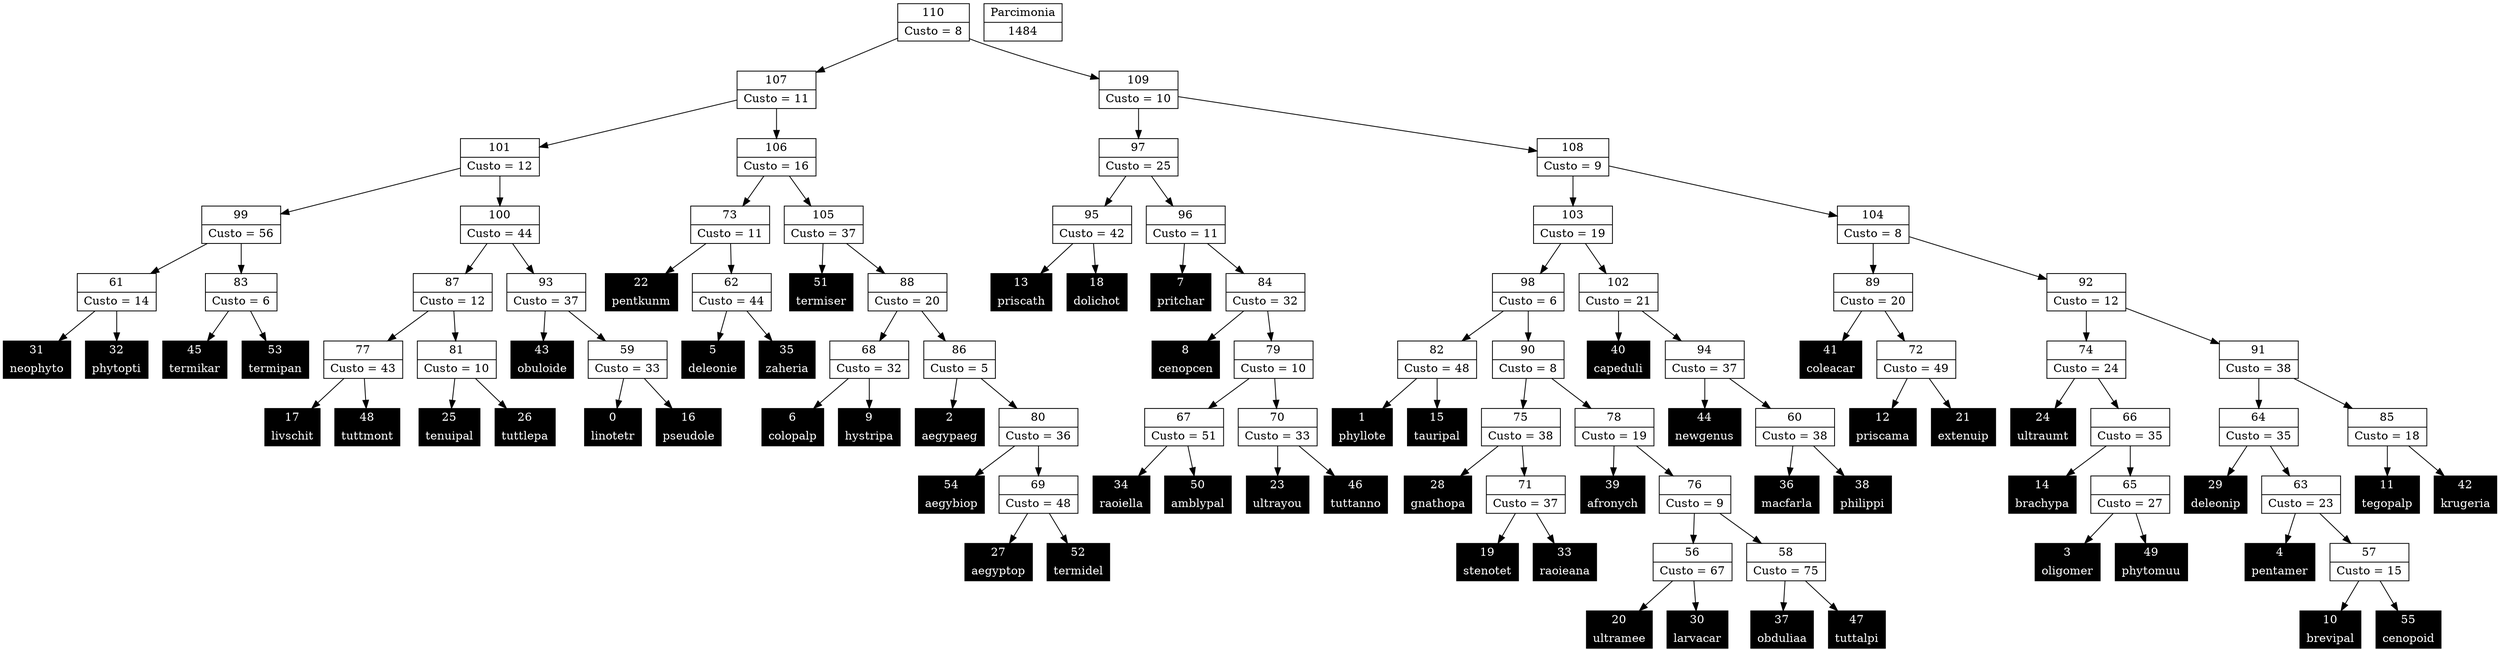 Digraph G {
0 [shape="record", label="{0 | linotetr}",style=filled, color=black, fontcolor=white,fontsize=14, height=0.5]
1 [shape="record", label="{1 | phyllote}",style=filled, color=black, fontcolor=white,fontsize=14, height=0.5]
2 [shape="record", label="{2 | aegypaeg}",style=filled, color=black, fontcolor=white,fontsize=14, height=0.5]
3 [shape="record", label="{3 | oligomer}",style=filled, color=black, fontcolor=white,fontsize=14, height=0.5]
4 [shape="record", label="{4 | pentamer}",style=filled, color=black, fontcolor=white,fontsize=14, height=0.5]
5 [shape="record", label="{5 | deleonie}",style=filled, color=black, fontcolor=white,fontsize=14, height=0.5]
6 [shape="record", label="{6 | colopalp}",style=filled, color=black, fontcolor=white,fontsize=14, height=0.5]
7 [shape="record", label="{7 | pritchar}",style=filled, color=black, fontcolor=white,fontsize=14, height=0.5]
8 [shape="record", label="{8 | cenopcen}",style=filled, color=black, fontcolor=white,fontsize=14, height=0.5]
9 [shape="record", label="{9 | hystripa}",style=filled, color=black, fontcolor=white,fontsize=14, height=0.5]
10 [shape="record", label="{10 | brevipal}",style=filled, color=black, fontcolor=white,fontsize=14, height=0.5]
11 [shape="record", label="{11 | tegopalp}",style=filled, color=black, fontcolor=white,fontsize=14, height=0.5]
12 [shape="record", label="{12 | priscama}",style=filled, color=black, fontcolor=white,fontsize=14, height=0.5]
13 [shape="record", label="{13 | priscath}",style=filled, color=black, fontcolor=white,fontsize=14, height=0.5]
14 [shape="record", label="{14 | brachypa}",style=filled, color=black, fontcolor=white,fontsize=14, height=0.5]
15 [shape="record", label="{15 | tauripal}",style=filled, color=black, fontcolor=white,fontsize=14, height=0.5]
16 [shape="record", label="{16 | pseudole}",style=filled, color=black, fontcolor=white,fontsize=14, height=0.5]
17 [shape="record", label="{17 | livschit}",style=filled, color=black, fontcolor=white,fontsize=14, height=0.5]
18 [shape="record", label="{18 | dolichot}",style=filled, color=black, fontcolor=white,fontsize=14, height=0.5]
19 [shape="record", label="{19 | stenotet}",style=filled, color=black, fontcolor=white,fontsize=14, height=0.5]
20 [shape="record", label="{20 | ultramee}",style=filled, color=black, fontcolor=white,fontsize=14, height=0.5]
21 [shape="record", label="{21 | extenuip}",style=filled, color=black, fontcolor=white,fontsize=14, height=0.5]
22 [shape="record", label="{22 | pentkunm}",style=filled, color=black, fontcolor=white,fontsize=14, height=0.5]
23 [shape="record", label="{23 | ultrayou}",style=filled, color=black, fontcolor=white,fontsize=14, height=0.5]
24 [shape="record", label="{24 | ultraumt}",style=filled, color=black, fontcolor=white,fontsize=14, height=0.5]
25 [shape="record", label="{25 | tenuipal}",style=filled, color=black, fontcolor=white,fontsize=14, height=0.5]
26 [shape="record", label="{26 | tuttlepa}",style=filled, color=black, fontcolor=white,fontsize=14, height=0.5]
27 [shape="record", label="{27 | aegyptop}",style=filled, color=black, fontcolor=white,fontsize=14, height=0.5]
28 [shape="record", label="{28 | gnathopa}",style=filled, color=black, fontcolor=white,fontsize=14, height=0.5]
29 [shape="record", label="{29 | deleonip}",style=filled, color=black, fontcolor=white,fontsize=14, height=0.5]
30 [shape="record", label="{30 | larvacar}",style=filled, color=black, fontcolor=white,fontsize=14, height=0.5]
31 [shape="record", label="{31 | neophyto}",style=filled, color=black, fontcolor=white,fontsize=14, height=0.5]
32 [shape="record", label="{32 | phytopti}",style=filled, color=black, fontcolor=white,fontsize=14, height=0.5]
33 [shape="record", label="{33 | raoieana}",style=filled, color=black, fontcolor=white,fontsize=14, height=0.5]
34 [shape="record", label="{34 | raoiella}",style=filled, color=black, fontcolor=white,fontsize=14, height=0.5]
35 [shape="record", label="{35 | zaheria}",style=filled, color=black, fontcolor=white,fontsize=14, height=0.5]
36 [shape="record", label="{36 | macfarla}",style=filled, color=black, fontcolor=white,fontsize=14, height=0.5]
37 [shape="record", label="{37 | obduliaa}",style=filled, color=black, fontcolor=white,fontsize=14, height=0.5]
38 [shape="record", label="{38 | philippi}",style=filled, color=black, fontcolor=white,fontsize=14, height=0.5]
39 [shape="record", label="{39 | afronych}",style=filled, color=black, fontcolor=white,fontsize=14, height=0.5]
40 [shape="record", label="{40 | capeduli}",style=filled, color=black, fontcolor=white,fontsize=14, height=0.5]
41 [shape="record", label="{41 | coleacar}",style=filled, color=black, fontcolor=white,fontsize=14, height=0.5]
42 [shape="record", label="{42 | krugeria}",style=filled, color=black, fontcolor=white,fontsize=14, height=0.5]
43 [shape="record", label="{43 | obuloide}",style=filled, color=black, fontcolor=white,fontsize=14, height=0.5]
44 [shape="record", label="{44 | newgenus}",style=filled, color=black, fontcolor=white,fontsize=14, height=0.5]
45 [shape="record", label="{45 | termikar}",style=filled, color=black, fontcolor=white,fontsize=14, height=0.5]
46 [shape="record", label="{46 | tuttanno}",style=filled, color=black, fontcolor=white,fontsize=14, height=0.5]
47 [shape="record", label="{47 | tuttalpi}",style=filled, color=black, fontcolor=white,fontsize=14, height=0.5]
48 [shape="record", label="{48 | tuttmont}",style=filled, color=black, fontcolor=white,fontsize=14, height=0.5]
49 [shape="record", label="{49 | phytomuu}",style=filled, color=black, fontcolor=white,fontsize=14, height=0.5]
50 [shape="record", label="{50 | amblypal}",style=filled, color=black, fontcolor=white,fontsize=14, height=0.5]
51 [shape="record", label="{51 | termiser}",style=filled, color=black, fontcolor=white,fontsize=14, height=0.5]
52 [shape="record", label="{52 | termidel}",style=filled, color=black, fontcolor=white,fontsize=14, height=0.5]
53 [shape="record", label="{53 | termipan}",style=filled, color=black, fontcolor=white,fontsize=14, height=0.5]
54 [shape="record", label="{54 | aegybiop}",style=filled, color=black, fontcolor=white,fontsize=14, height=0.5]
55 [shape="record", label="{55 | cenopoid}",style=filled, color=black, fontcolor=white,fontsize=14, height=0.5]
56 [shape="record", label="{56|Custo = 67}"]
57 [shape="record", label="{57|Custo = 15}"]
58 [shape="record", label="{58|Custo = 75}"]
59 [shape="record", label="{59|Custo = 33}"]
60 [shape="record", label="{60|Custo = 38}"]
61 [shape="record", label="{61|Custo = 14}"]
62 [shape="record", label="{62|Custo = 44}"]
63 [shape="record", label="{63|Custo = 23}"]
64 [shape="record", label="{64|Custo = 35}"]
65 [shape="record", label="{65|Custo = 27}"]
66 [shape="record", label="{66|Custo = 35}"]
67 [shape="record", label="{67|Custo = 51}"]
68 [shape="record", label="{68|Custo = 32}"]
69 [shape="record", label="{69|Custo = 48}"]
70 [shape="record", label="{70|Custo = 33}"]
71 [shape="record", label="{71|Custo = 37}"]
72 [shape="record", label="{72|Custo = 49}"]
73 [shape="record", label="{73|Custo = 11}"]
74 [shape="record", label="{74|Custo = 24}"]
75 [shape="record", label="{75|Custo = 38}"]
76 [shape="record", label="{76|Custo = 9}"]
77 [shape="record", label="{77|Custo = 43}"]
78 [shape="record", label="{78|Custo = 19}"]
79 [shape="record", label="{79|Custo = 10}"]
80 [shape="record", label="{80|Custo = 36}"]
81 [shape="record", label="{81|Custo = 10}"]
82 [shape="record", label="{82|Custo = 48}"]
83 [shape="record", label="{83|Custo = 6}"]
84 [shape="record", label="{84|Custo = 32}"]
85 [shape="record", label="{85|Custo = 18}"]
86 [shape="record", label="{86|Custo = 5}"]
87 [shape="record", label="{87|Custo = 12}"]
88 [shape="record", label="{88|Custo = 20}"]
89 [shape="record", label="{89|Custo = 20}"]
90 [shape="record", label="{90|Custo = 8}"]
91 [shape="record", label="{91|Custo = 38}"]
92 [shape="record", label="{92|Custo = 12}"]
93 [shape="record", label="{93|Custo = 37}"]
94 [shape="record", label="{94|Custo = 37}"]
95 [shape="record", label="{95|Custo = 42}"]
96 [shape="record", label="{96|Custo = 11}"]
97 [shape="record", label="{97|Custo = 25}"]
98 [shape="record", label="{98|Custo = 6}"]
99 [shape="record", label="{99|Custo = 56}"]
100 [shape="record", label="{100|Custo = 44}"]
101 [shape="record", label="{101|Custo = 12}"]
102 [shape="record", label="{102|Custo = 21}"]
103 [shape="record", label="{103|Custo = 19}"]
104 [shape="record", label="{104|Custo = 8}"]
105 [shape="record", label="{105|Custo = 37}"]
106 [shape="record", label="{106|Custo = 16}"]
107 [shape="record", label="{107|Custo = 11}"]
108 [shape="record", label="{108|Custo = 9}"]
109 [shape="record", label="{109|Custo = 10}"]
110 [shape="record", label="{110|Custo = 8}"]

56->30
56->20
57->55
57->10
58->47
58->37
59->16
59->0
60->38
60->36
61->32
61->31
62->35
62->5
63->57
63->4
64->63
64->29
65->49
65->3
66->65
66->14
67->50
67->34
68->9
68->6
69->52
69->27
70->46
70->23
71->33
71->19
72->21
72->12
73->62
73->22
74->66
74->24
75->71
75->28
76->58
76->56
77->48
77->17
78->76
78->39
79->70
79->67
80->69
80->54
81->26
81->25
82->15
82->1
83->53
83->45
84->79
84->8
85->42
85->11
86->80
86->2
87->81
87->77
88->86
88->68
89->72
89->41
90->78
90->75
91->85
91->64
92->91
92->74
93->59
93->43
94->60
94->44
95->18
95->13
96->84
96->7
97->96
97->95
98->90
98->82
99->83
99->61
100->93
100->87
101->100
101->99
102->94
102->40
103->102
103->98
104->92
104->89
105->88
105->51
106->105
106->73
107->106
107->101
108->104
108->103
109->108
109->97
110->109
110->107

1484 [shape="record", label="{Parcimonia|1484}"]
}